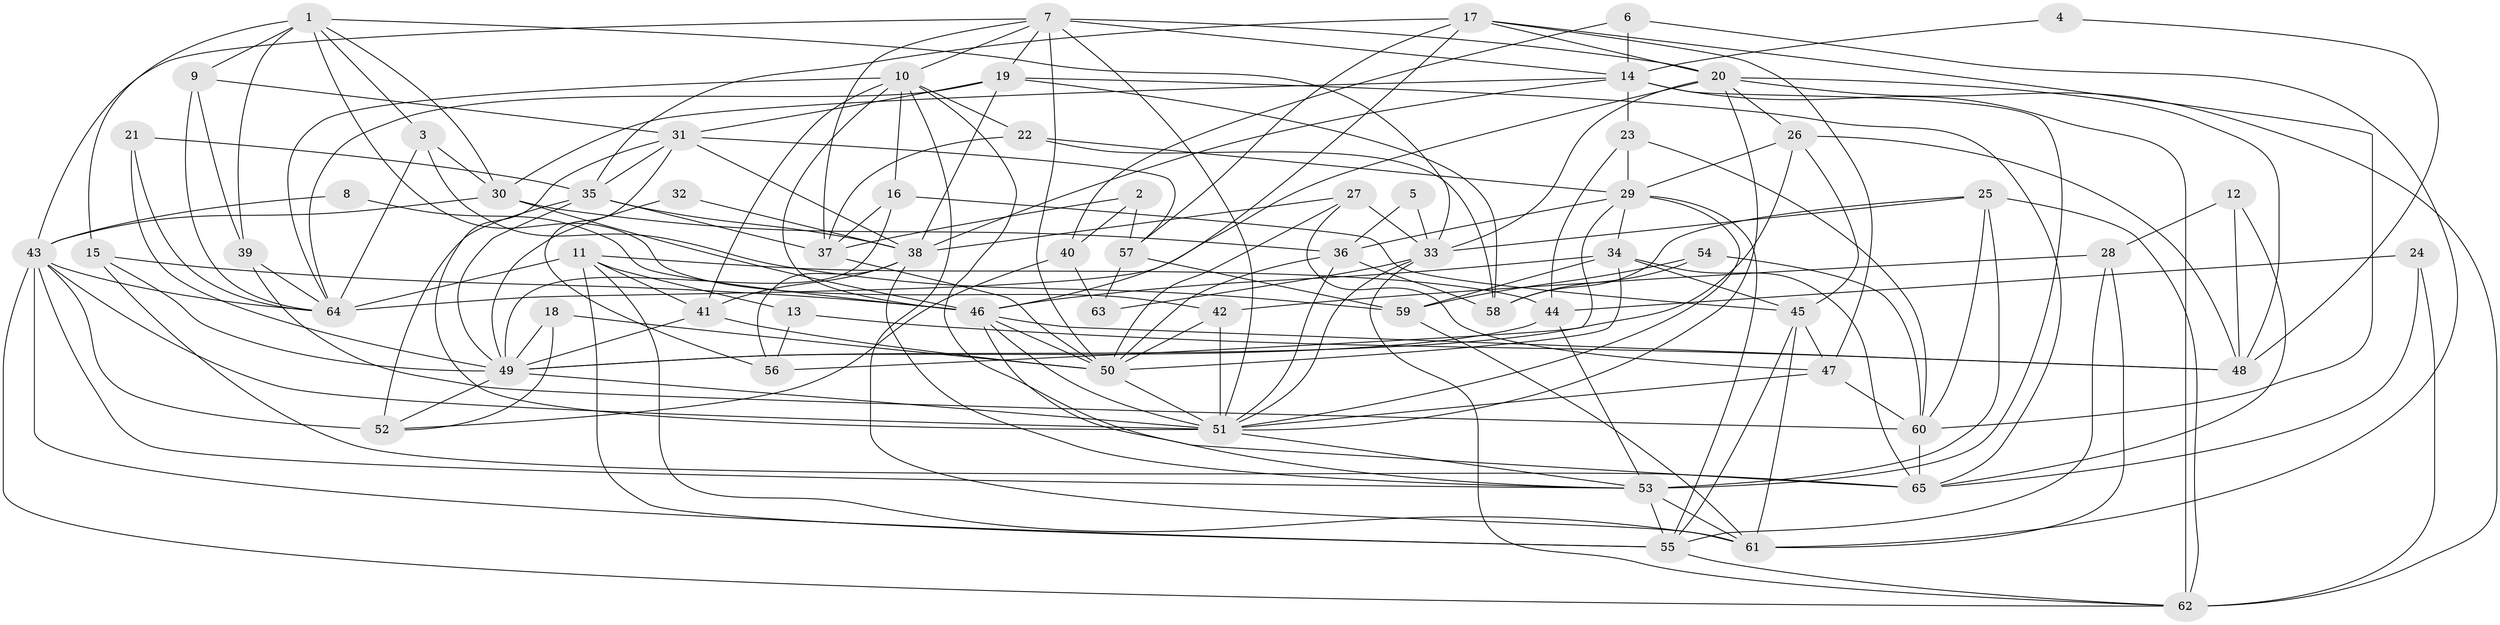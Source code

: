 // original degree distribution, {6: 0.1, 3: 0.36153846153846153, 4: 0.23076923076923078, 5: 0.16153846153846155, 2: 0.09230769230769231, 7: 0.03076923076923077, 8: 0.023076923076923078}
// Generated by graph-tools (version 1.1) at 2025/50/03/09/25 03:50:01]
// undirected, 65 vertices, 183 edges
graph export_dot {
graph [start="1"]
  node [color=gray90,style=filled];
  1;
  2;
  3;
  4;
  5;
  6;
  7;
  8;
  9;
  10;
  11;
  12;
  13;
  14;
  15;
  16;
  17;
  18;
  19;
  20;
  21;
  22;
  23;
  24;
  25;
  26;
  27;
  28;
  29;
  30;
  31;
  32;
  33;
  34;
  35;
  36;
  37;
  38;
  39;
  40;
  41;
  42;
  43;
  44;
  45;
  46;
  47;
  48;
  49;
  50;
  51;
  52;
  53;
  54;
  55;
  56;
  57;
  58;
  59;
  60;
  61;
  62;
  63;
  64;
  65;
  1 -- 3 [weight=1.0];
  1 -- 9 [weight=1.0];
  1 -- 15 [weight=1.0];
  1 -- 30 [weight=2.0];
  1 -- 33 [weight=1.0];
  1 -- 39 [weight=1.0];
  1 -- 42 [weight=1.0];
  2 -- 37 [weight=1.0];
  2 -- 40 [weight=1.0];
  2 -- 57 [weight=1.0];
  3 -- 30 [weight=1.0];
  3 -- 59 [weight=1.0];
  3 -- 64 [weight=1.0];
  4 -- 14 [weight=1.0];
  4 -- 48 [weight=1.0];
  5 -- 33 [weight=2.0];
  5 -- 36 [weight=1.0];
  6 -- 14 [weight=1.0];
  6 -- 40 [weight=1.0];
  6 -- 61 [weight=1.0];
  7 -- 10 [weight=1.0];
  7 -- 14 [weight=1.0];
  7 -- 19 [weight=1.0];
  7 -- 20 [weight=1.0];
  7 -- 37 [weight=1.0];
  7 -- 43 [weight=1.0];
  7 -- 50 [weight=1.0];
  7 -- 51 [weight=1.0];
  8 -- 43 [weight=1.0];
  8 -- 46 [weight=1.0];
  9 -- 31 [weight=1.0];
  9 -- 39 [weight=1.0];
  9 -- 64 [weight=1.0];
  10 -- 16 [weight=1.0];
  10 -- 22 [weight=1.0];
  10 -- 41 [weight=1.0];
  10 -- 46 [weight=1.0];
  10 -- 61 [weight=1.0];
  10 -- 64 [weight=1.0];
  10 -- 65 [weight=1.0];
  11 -- 13 [weight=1.0];
  11 -- 41 [weight=1.0];
  11 -- 44 [weight=1.0];
  11 -- 55 [weight=1.0];
  11 -- 61 [weight=1.0];
  11 -- 64 [weight=1.0];
  12 -- 28 [weight=1.0];
  12 -- 48 [weight=1.0];
  12 -- 65 [weight=1.0];
  13 -- 48 [weight=1.0];
  13 -- 56 [weight=1.0];
  14 -- 23 [weight=1.0];
  14 -- 30 [weight=1.0];
  14 -- 38 [weight=1.0];
  14 -- 53 [weight=1.0];
  14 -- 62 [weight=1.0];
  15 -- 46 [weight=2.0];
  15 -- 49 [weight=1.0];
  15 -- 65 [weight=1.0];
  16 -- 37 [weight=1.0];
  16 -- 45 [weight=1.0];
  16 -- 49 [weight=1.0];
  17 -- 20 [weight=1.0];
  17 -- 35 [weight=1.0];
  17 -- 47 [weight=1.0];
  17 -- 57 [weight=1.0];
  17 -- 60 [weight=1.0];
  17 -- 64 [weight=1.0];
  18 -- 49 [weight=1.0];
  18 -- 50 [weight=1.0];
  18 -- 52 [weight=1.0];
  19 -- 31 [weight=1.0];
  19 -- 38 [weight=1.0];
  19 -- 58 [weight=1.0];
  19 -- 64 [weight=1.0];
  19 -- 65 [weight=1.0];
  20 -- 26 [weight=1.0];
  20 -- 33 [weight=1.0];
  20 -- 46 [weight=1.0];
  20 -- 48 [weight=1.0];
  20 -- 51 [weight=1.0];
  20 -- 62 [weight=1.0];
  21 -- 35 [weight=1.0];
  21 -- 49 [weight=1.0];
  21 -- 64 [weight=1.0];
  22 -- 29 [weight=1.0];
  22 -- 37 [weight=1.0];
  22 -- 58 [weight=1.0];
  23 -- 29 [weight=1.0];
  23 -- 44 [weight=1.0];
  23 -- 60 [weight=1.0];
  24 -- 44 [weight=1.0];
  24 -- 62 [weight=1.0];
  24 -- 65 [weight=1.0];
  25 -- 33 [weight=1.0];
  25 -- 53 [weight=1.0];
  25 -- 58 [weight=1.0];
  25 -- 60 [weight=1.0];
  25 -- 62 [weight=1.0];
  26 -- 29 [weight=1.0];
  26 -- 45 [weight=1.0];
  26 -- 48 [weight=1.0];
  26 -- 49 [weight=1.0];
  27 -- 33 [weight=1.0];
  27 -- 38 [weight=1.0];
  27 -- 47 [weight=1.0];
  27 -- 50 [weight=1.0];
  28 -- 42 [weight=1.0];
  28 -- 55 [weight=1.0];
  28 -- 61 [weight=1.0];
  29 -- 34 [weight=1.0];
  29 -- 36 [weight=1.0];
  29 -- 51 [weight=1.0];
  29 -- 55 [weight=1.0];
  29 -- 56 [weight=1.0];
  30 -- 36 [weight=1.0];
  30 -- 43 [weight=1.0];
  30 -- 46 [weight=1.0];
  31 -- 35 [weight=1.0];
  31 -- 38 [weight=1.0];
  31 -- 51 [weight=1.0];
  31 -- 56 [weight=1.0];
  31 -- 57 [weight=1.0];
  32 -- 38 [weight=1.0];
  32 -- 49 [weight=1.0];
  33 -- 51 [weight=1.0];
  33 -- 62 [weight=1.0];
  33 -- 63 [weight=1.0];
  34 -- 45 [weight=1.0];
  34 -- 46 [weight=1.0];
  34 -- 50 [weight=1.0];
  34 -- 59 [weight=1.0];
  34 -- 65 [weight=1.0];
  35 -- 37 [weight=1.0];
  35 -- 38 [weight=1.0];
  35 -- 49 [weight=1.0];
  35 -- 52 [weight=1.0];
  36 -- 50 [weight=1.0];
  36 -- 51 [weight=1.0];
  36 -- 58 [weight=1.0];
  37 -- 50 [weight=1.0];
  38 -- 41 [weight=1.0];
  38 -- 53 [weight=1.0];
  38 -- 56 [weight=1.0];
  39 -- 60 [weight=2.0];
  39 -- 64 [weight=1.0];
  40 -- 52 [weight=1.0];
  40 -- 63 [weight=1.0];
  41 -- 49 [weight=1.0];
  41 -- 50 [weight=1.0];
  42 -- 50 [weight=1.0];
  42 -- 51 [weight=3.0];
  43 -- 51 [weight=1.0];
  43 -- 52 [weight=2.0];
  43 -- 53 [weight=1.0];
  43 -- 55 [weight=2.0];
  43 -- 62 [weight=1.0];
  43 -- 64 [weight=1.0];
  44 -- 49 [weight=1.0];
  44 -- 53 [weight=1.0];
  45 -- 47 [weight=1.0];
  45 -- 55 [weight=1.0];
  45 -- 61 [weight=1.0];
  46 -- 48 [weight=1.0];
  46 -- 50 [weight=1.0];
  46 -- 51 [weight=1.0];
  46 -- 53 [weight=1.0];
  47 -- 51 [weight=1.0];
  47 -- 60 [weight=1.0];
  49 -- 51 [weight=1.0];
  49 -- 52 [weight=1.0];
  50 -- 51 [weight=1.0];
  51 -- 53 [weight=1.0];
  53 -- 55 [weight=1.0];
  53 -- 61 [weight=1.0];
  54 -- 58 [weight=1.0];
  54 -- 59 [weight=1.0];
  54 -- 60 [weight=1.0];
  55 -- 62 [weight=1.0];
  57 -- 59 [weight=1.0];
  57 -- 63 [weight=1.0];
  59 -- 61 [weight=1.0];
  60 -- 65 [weight=1.0];
}
